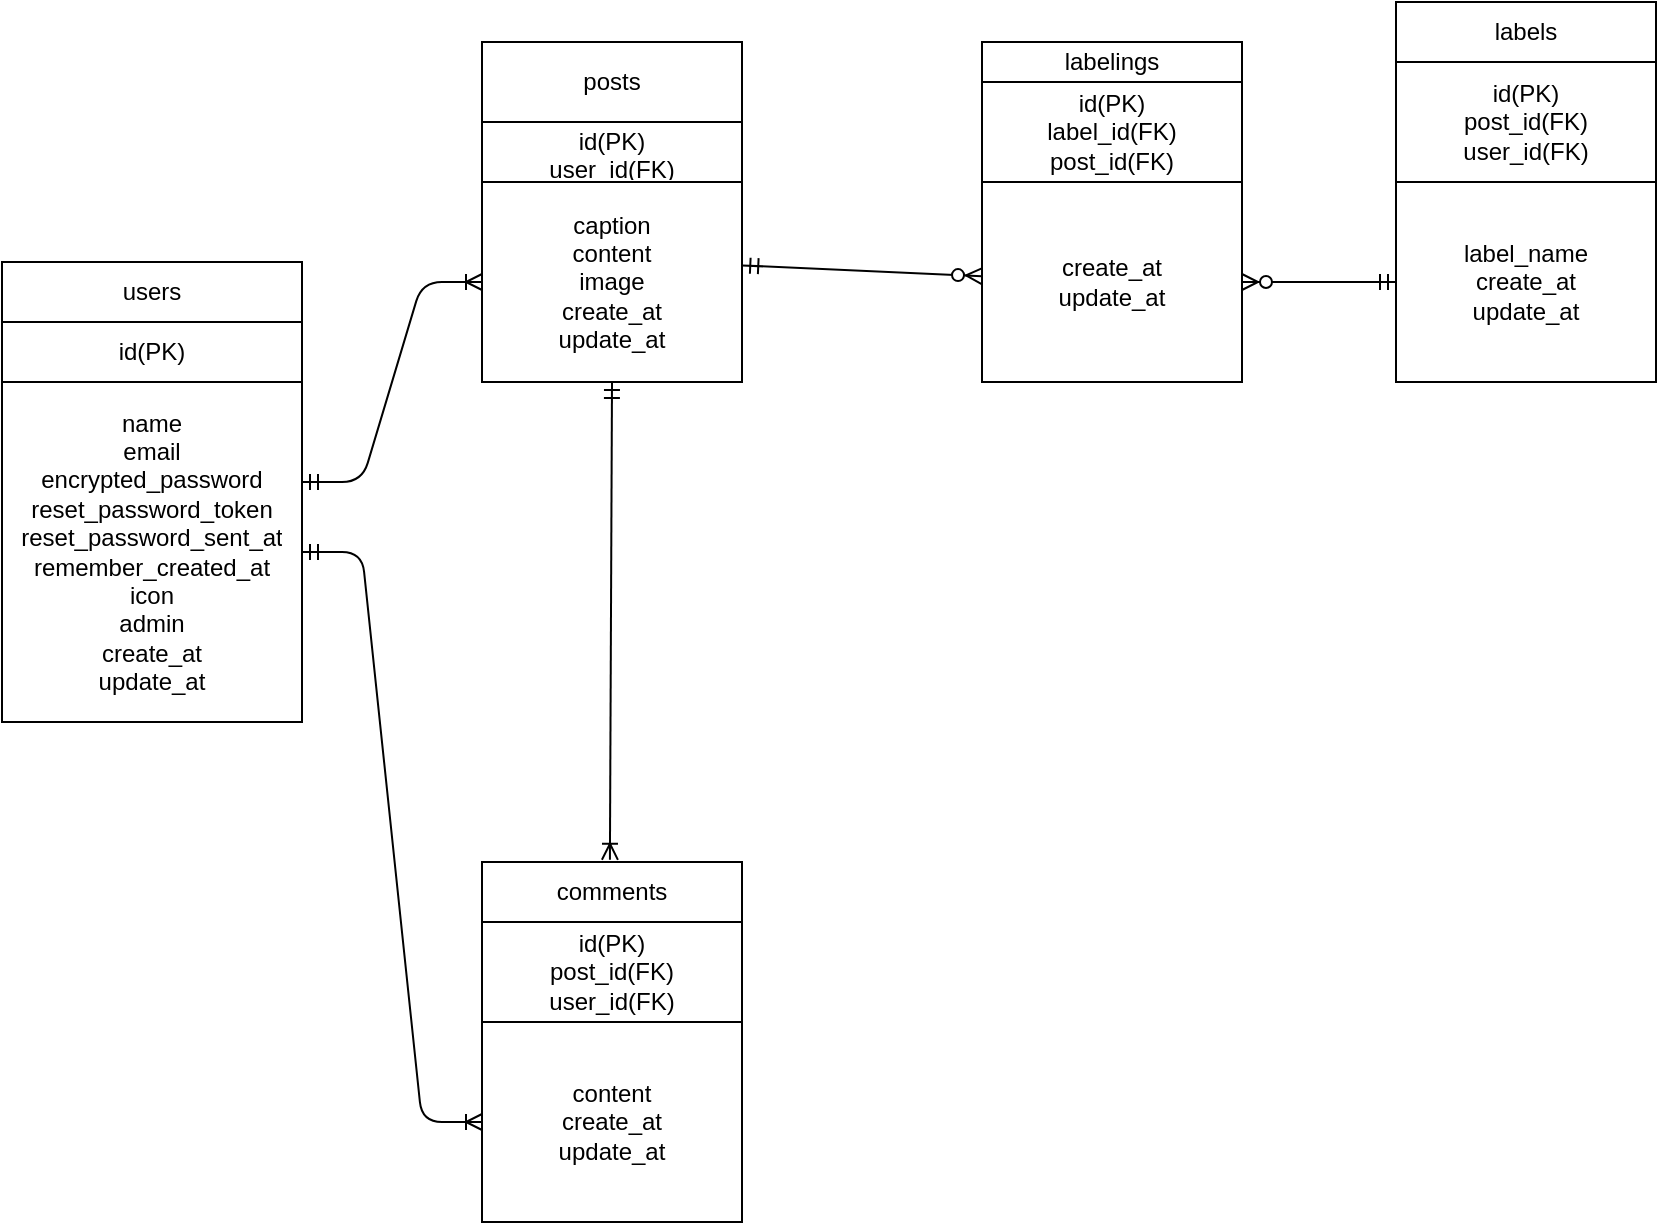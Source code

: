 <mxfile>
    <diagram id="hgN8DNcc_nCkpqEfS_hM" name="ページ1">
        <mxGraphModel dx="785" dy="469" grid="1" gridSize="10" guides="1" tooltips="1" connect="1" arrows="1" fold="1" page="1" pageScale="1" pageWidth="827" pageHeight="1169" math="0" shadow="0">
            <root>
                <mxCell id="0"/>
                <mxCell id="1" parent="0"/>
                <mxCell id="172" value="" style="shape=table;startSize=0;container=1;collapsible=0;childLayout=tableLayout;" parent="1" vertex="1">
                    <mxGeometry y="390" width="150" height="230" as="geometry"/>
                </mxCell>
                <mxCell id="173" value="" style="shape=partialRectangle;collapsible=0;dropTarget=0;pointerEvents=0;fillColor=none;top=0;left=0;bottom=0;right=0;points=[[0,0.5],[1,0.5]];portConstraint=eastwest;" parent="172" vertex="1">
                    <mxGeometry width="150" height="30" as="geometry"/>
                </mxCell>
                <mxCell id="174" value="users" style="shape=partialRectangle;html=1;whiteSpace=wrap;connectable=0;overflow=hidden;fillColor=none;top=0;left=0;bottom=0;right=0;" parent="173" vertex="1">
                    <mxGeometry width="150" height="30" as="geometry"/>
                </mxCell>
                <mxCell id="175" value="" style="shape=partialRectangle;collapsible=0;dropTarget=0;pointerEvents=0;fillColor=none;top=0;left=0;bottom=0;right=0;points=[[0,0.5],[1,0.5]];portConstraint=eastwest;" parent="172" vertex="1">
                    <mxGeometry y="30" width="150" height="30" as="geometry"/>
                </mxCell>
                <mxCell id="176" value="&lt;span style=&quot;text-align: left&quot;&gt;id(PK)&lt;/span&gt;" style="shape=partialRectangle;html=1;whiteSpace=wrap;connectable=0;overflow=hidden;fillColor=none;top=0;left=0;bottom=0;right=0;" parent="175" vertex="1">
                    <mxGeometry width="150" height="30" as="geometry"/>
                </mxCell>
                <mxCell id="177" value="" style="shape=partialRectangle;collapsible=0;dropTarget=0;pointerEvents=0;fillColor=none;top=0;left=0;bottom=0;right=0;points=[[0,0.5],[1,0.5]];portConstraint=eastwest;" parent="172" vertex="1">
                    <mxGeometry y="60" width="150" height="170" as="geometry"/>
                </mxCell>
                <mxCell id="178" value="name&lt;br&gt;email&lt;br&gt;encrypted_password&lt;br&gt;reset_password_token&lt;br&gt;reset_password_sent_at&lt;br&gt;remember_created_at&lt;br&gt;icon&lt;br&gt;admin&lt;br&gt;create_at&lt;br&gt;update_at" style="shape=partialRectangle;html=1;whiteSpace=wrap;connectable=0;overflow=hidden;fillColor=none;top=0;left=0;bottom=0;right=0;" parent="177" vertex="1">
                    <mxGeometry width="150" height="170" as="geometry"/>
                </mxCell>
                <mxCell id="179" value="" style="shape=table;startSize=0;container=1;collapsible=0;childLayout=tableLayout;" parent="1" vertex="1">
                    <mxGeometry x="240" y="280" width="130" height="170" as="geometry"/>
                </mxCell>
                <mxCell id="180" value="" style="shape=partialRectangle;collapsible=0;dropTarget=0;pointerEvents=0;fillColor=none;top=0;left=0;bottom=0;right=0;points=[[0,0.5],[1,0.5]];portConstraint=eastwest;" parent="179" vertex="1">
                    <mxGeometry width="130" height="40" as="geometry"/>
                </mxCell>
                <mxCell id="181" value="posts" style="shape=partialRectangle;html=1;whiteSpace=wrap;connectable=0;overflow=hidden;fillColor=none;top=0;left=0;bottom=0;right=0;" parent="180" vertex="1">
                    <mxGeometry width="130" height="40" as="geometry"/>
                </mxCell>
                <mxCell id="182" value="" style="shape=partialRectangle;collapsible=0;dropTarget=0;pointerEvents=0;fillColor=none;top=0;left=0;bottom=0;right=0;points=[[0,0.5],[1,0.5]];portConstraint=eastwest;" parent="179" vertex="1">
                    <mxGeometry y="40" width="130" height="30" as="geometry"/>
                </mxCell>
                <mxCell id="183" value="id&lt;span style=&quot;text-align: left&quot;&gt;(PK)&lt;/span&gt;&lt;br&gt;user_id(FK)" style="shape=partialRectangle;html=1;whiteSpace=wrap;connectable=0;overflow=hidden;fillColor=none;top=0;left=0;bottom=0;right=0;" parent="182" vertex="1">
                    <mxGeometry width="130" height="30" as="geometry"/>
                </mxCell>
                <mxCell id="184" value="" style="shape=partialRectangle;collapsible=0;dropTarget=0;pointerEvents=0;fillColor=none;top=0;left=0;bottom=0;right=0;points=[[0,0.5],[1,0.5]];portConstraint=eastwest;" parent="179" vertex="1">
                    <mxGeometry y="70" width="130" height="100" as="geometry"/>
                </mxCell>
                <mxCell id="185" value="caption&lt;br&gt;content&lt;br&gt;image&lt;br&gt;create_at&lt;br&gt;update_at" style="shape=partialRectangle;html=1;whiteSpace=wrap;connectable=0;overflow=hidden;fillColor=none;top=0;left=0;bottom=0;right=0;" parent="184" vertex="1">
                    <mxGeometry width="130" height="100" as="geometry"/>
                </mxCell>
                <mxCell id="186" value="" style="shape=table;startSize=0;container=1;collapsible=0;childLayout=tableLayout;" parent="1" vertex="1">
                    <mxGeometry x="697" y="260" width="130" height="190" as="geometry"/>
                </mxCell>
                <mxCell id="187" value="" style="shape=partialRectangle;collapsible=0;dropTarget=0;pointerEvents=0;fillColor=none;top=0;left=0;bottom=0;right=0;points=[[0,0.5],[1,0.5]];portConstraint=eastwest;" parent="186" vertex="1">
                    <mxGeometry width="130" height="30" as="geometry"/>
                </mxCell>
                <mxCell id="188" value="labels" style="shape=partialRectangle;html=1;whiteSpace=wrap;connectable=0;overflow=hidden;fillColor=none;top=0;left=0;bottom=0;right=0;" parent="187" vertex="1">
                    <mxGeometry width="130" height="30" as="geometry"/>
                </mxCell>
                <mxCell id="189" value="" style="shape=partialRectangle;collapsible=0;dropTarget=0;pointerEvents=0;fillColor=none;top=0;left=0;bottom=0;right=0;points=[[0,0.5],[1,0.5]];portConstraint=eastwest;" parent="186" vertex="1">
                    <mxGeometry y="30" width="130" height="60" as="geometry"/>
                </mxCell>
                <mxCell id="190" value="id&lt;span style=&quot;text-align: left&quot;&gt;(PK)&lt;/span&gt;&lt;br&gt;post_id(FK)&lt;br&gt;user_id(FK)" style="shape=partialRectangle;html=1;whiteSpace=wrap;connectable=0;overflow=hidden;fillColor=none;top=0;left=0;bottom=0;right=0;" parent="189" vertex="1">
                    <mxGeometry width="130" height="60" as="geometry"/>
                </mxCell>
                <mxCell id="191" value="" style="shape=partialRectangle;collapsible=0;dropTarget=0;pointerEvents=0;fillColor=none;top=0;left=0;bottom=0;right=0;points=[[0,0.5],[1,0.5]];portConstraint=eastwest;" parent="186" vertex="1">
                    <mxGeometry y="90" width="130" height="100" as="geometry"/>
                </mxCell>
                <mxCell id="192" value="label_name&lt;br&gt;create_at&lt;br&gt;update_at" style="shape=partialRectangle;html=1;whiteSpace=wrap;connectable=0;overflow=hidden;fillColor=none;top=0;left=0;bottom=0;right=0;" parent="191" vertex="1">
                    <mxGeometry width="130" height="100" as="geometry"/>
                </mxCell>
                <mxCell id="200" value="" style="shape=table;startSize=0;container=1;collapsible=0;childLayout=tableLayout;" parent="1" vertex="1">
                    <mxGeometry x="490" y="280" width="130" height="170" as="geometry"/>
                </mxCell>
                <mxCell id="201" value="" style="shape=partialRectangle;collapsible=0;dropTarget=0;pointerEvents=0;fillColor=none;top=0;left=0;bottom=0;right=0;points=[[0,0.5],[1,0.5]];portConstraint=eastwest;" parent="200" vertex="1">
                    <mxGeometry width="130" height="20" as="geometry"/>
                </mxCell>
                <mxCell id="202" value="labelings" style="shape=partialRectangle;html=1;whiteSpace=wrap;connectable=0;overflow=hidden;fillColor=none;top=0;left=0;bottom=0;right=0;" parent="201" vertex="1">
                    <mxGeometry width="130" height="20" as="geometry"/>
                </mxCell>
                <mxCell id="203" value="" style="shape=partialRectangle;collapsible=0;dropTarget=0;pointerEvents=0;fillColor=none;top=0;left=0;bottom=0;right=0;points=[[0,0.5],[1,0.5]];portConstraint=eastwest;" parent="200" vertex="1">
                    <mxGeometry y="20" width="130" height="50" as="geometry"/>
                </mxCell>
                <mxCell id="204" value="id&lt;span style=&quot;text-align: left&quot;&gt;(PK)&lt;/span&gt;&lt;br&gt;label_id(FK)&lt;br&gt;post_id(FK)" style="shape=partialRectangle;html=1;whiteSpace=wrap;connectable=0;overflow=hidden;fillColor=none;top=0;left=0;bottom=0;right=0;" parent="203" vertex="1">
                    <mxGeometry width="130" height="50" as="geometry"/>
                </mxCell>
                <mxCell id="205" value="" style="shape=partialRectangle;collapsible=0;dropTarget=0;pointerEvents=0;fillColor=none;top=0;left=0;bottom=0;right=0;points=[[0,0.5],[1,0.5]];portConstraint=eastwest;" parent="200" vertex="1">
                    <mxGeometry y="70" width="130" height="100" as="geometry"/>
                </mxCell>
                <mxCell id="206" value="create_at&lt;br&gt;update_at" style="shape=partialRectangle;html=1;whiteSpace=wrap;connectable=0;overflow=hidden;fillColor=none;top=0;left=0;bottom=0;right=0;" parent="205" vertex="1">
                    <mxGeometry width="130" height="100" as="geometry"/>
                </mxCell>
                <mxCell id="207" value="" style="shape=table;startSize=0;container=1;collapsible=0;childLayout=tableLayout;" parent="1" vertex="1">
                    <mxGeometry x="240" y="690" width="130" height="180" as="geometry"/>
                </mxCell>
                <mxCell id="208" value="" style="shape=partialRectangle;collapsible=0;dropTarget=0;pointerEvents=0;fillColor=none;top=0;left=0;bottom=0;right=0;points=[[0,0.5],[1,0.5]];portConstraint=eastwest;" parent="207" vertex="1">
                    <mxGeometry width="130" height="30" as="geometry"/>
                </mxCell>
                <mxCell id="209" value="comments" style="shape=partialRectangle;html=1;whiteSpace=wrap;connectable=0;overflow=hidden;fillColor=none;top=0;left=0;bottom=0;right=0;" parent="208" vertex="1">
                    <mxGeometry width="130" height="30" as="geometry"/>
                </mxCell>
                <mxCell id="210" value="" style="shape=partialRectangle;collapsible=0;dropTarget=0;pointerEvents=0;fillColor=none;top=0;left=0;bottom=0;right=0;points=[[0,0.5],[1,0.5]];portConstraint=eastwest;" parent="207" vertex="1">
                    <mxGeometry y="30" width="130" height="50" as="geometry"/>
                </mxCell>
                <mxCell id="211" value="id&lt;span style=&quot;text-align: left&quot;&gt;(PK)&lt;/span&gt;&lt;br&gt;post_id(FK)&lt;br&gt;user_id(FK)" style="shape=partialRectangle;html=1;whiteSpace=wrap;connectable=0;overflow=hidden;fillColor=none;top=0;left=0;bottom=0;right=0;" parent="210" vertex="1">
                    <mxGeometry width="130" height="50" as="geometry"/>
                </mxCell>
                <mxCell id="212" value="" style="shape=partialRectangle;collapsible=0;dropTarget=0;pointerEvents=0;fillColor=none;top=0;left=0;bottom=0;right=0;points=[[0,0.5],[1,0.5]];portConstraint=eastwest;" parent="207" vertex="1">
                    <mxGeometry y="80" width="130" height="100" as="geometry"/>
                </mxCell>
                <mxCell id="213" value="content&lt;br&gt;create_at&lt;br&gt;update_at" style="shape=partialRectangle;html=1;whiteSpace=wrap;connectable=0;overflow=hidden;fillColor=none;top=0;left=0;bottom=0;right=0;" parent="212" vertex="1">
                    <mxGeometry width="130" height="100" as="geometry"/>
                </mxCell>
                <mxCell id="242" value="" style="edgeStyle=entityRelationEdgeStyle;fontSize=12;html=1;endArrow=ERoneToMany;startArrow=ERmandOne;" edge="1" parent="1">
                    <mxGeometry width="100" height="100" relative="1" as="geometry">
                        <mxPoint x="150" y="500" as="sourcePoint"/>
                        <mxPoint x="240" y="400" as="targetPoint"/>
                    </mxGeometry>
                </mxCell>
                <mxCell id="243" value="" style="fontSize=12;html=1;endArrow=ERoneToMany;startArrow=ERmandOne;entryX=0.492;entryY=-0.036;entryDx=0;entryDy=0;entryPerimeter=0;" edge="1" parent="1" target="208">
                    <mxGeometry width="100" height="100" relative="1" as="geometry">
                        <mxPoint x="305" y="450" as="sourcePoint"/>
                        <mxPoint x="380" y="510" as="targetPoint"/>
                    </mxGeometry>
                </mxCell>
                <mxCell id="246" value="" style="edgeStyle=entityRelationEdgeStyle;fontSize=12;html=1;endArrow=ERoneToMany;startArrow=ERmandOne;entryX=0;entryY=0.5;entryDx=0;entryDy=0;" edge="1" parent="1" source="177" target="212">
                    <mxGeometry width="100" height="100" relative="1" as="geometry">
                        <mxPoint x="280" y="670" as="sourcePoint"/>
                        <mxPoint x="380" y="570" as="targetPoint"/>
                    </mxGeometry>
                </mxCell>
                <mxCell id="247" value="" style="fontSize=12;html=1;endArrow=ERzeroToMany;startArrow=ERmandOne;exitX=1.001;exitY=0.417;exitDx=0;exitDy=0;exitPerimeter=0;" edge="1" parent="1" source="184" target="205">
                    <mxGeometry width="100" height="100" relative="1" as="geometry">
                        <mxPoint x="390" y="490" as="sourcePoint"/>
                        <mxPoint x="490" y="390" as="targetPoint"/>
                    </mxGeometry>
                </mxCell>
                <mxCell id="248" value="" style="fontSize=12;html=1;endArrow=ERzeroToMany;startArrow=ERmandOne;entryX=1;entryY=0.5;entryDx=0;entryDy=0;" edge="1" parent="1" source="191" target="205">
                    <mxGeometry width="100" height="100" relative="1" as="geometry">
                        <mxPoint x="670" y="410" as="sourcePoint"/>
                        <mxPoint x="709.87" y="475.382" as="targetPoint"/>
                    </mxGeometry>
                </mxCell>
            </root>
        </mxGraphModel>
    </diagram>
</mxfile>